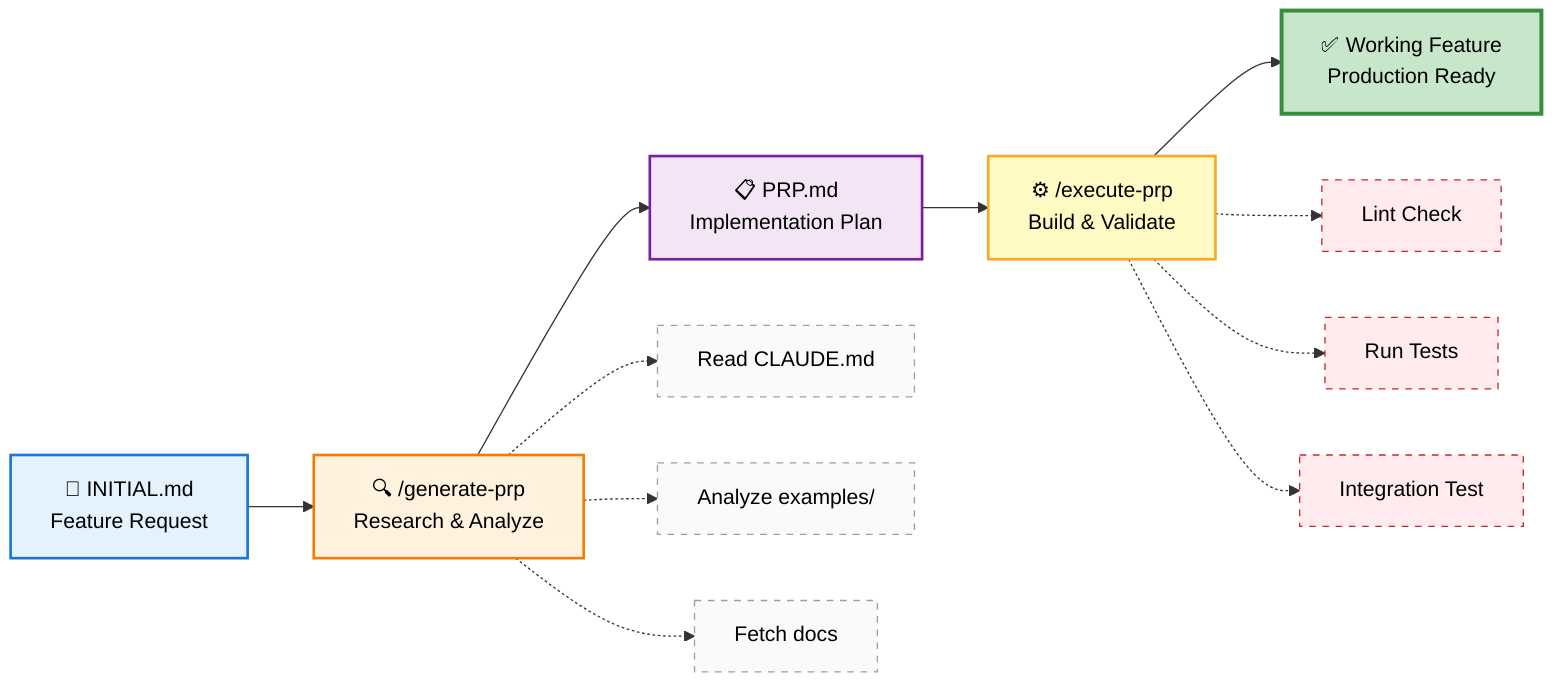 %% Context Engineering Workflow
%% Light theme optimized for presentations

graph LR
    A[📝 INITIAL.md<br/>Feature Request] --> B[🔍 /generate-prp<br/>Research & Analyze]
    B --> C[📋 PRP.md<br/>Implementation Plan]
    C --> D[⚙️ /execute-prp<br/>Build & Validate]
    D --> E[✅ Working Feature<br/>Production Ready]

    B -.-> F[Read CLAUDE.md]
    B -.-> G[Analyze examples/]
    B -.-> H[Fetch docs]

    D -.-> I[Lint Check]
    D -.-> J[Run Tests]
    D -.-> K[Integration Test]

    style A fill:#e3f2fd,stroke:#1976d2,stroke-width:2px,color:#000
    style B fill:#fff3e0,stroke:#f57c00,stroke-width:2px,color:#000
    style C fill:#f3e5f5,stroke:#7b1fa2,stroke-width:2px,color:#000
    style D fill:#fff9c4,stroke:#f9a825,stroke-width:2px,color:#000
    style E fill:#c8e6c9,stroke:#388e3c,stroke-width:3px,color:#000

    style F fill:#fafafa,stroke:#9e9e9e,stroke-dasharray: 5 5,color:#000
    style G fill:#fafafa,stroke:#9e9e9e,stroke-dasharray: 5 5,color:#000
    style H fill:#fafafa,stroke:#9e9e9e,stroke-dasharray: 5 5,color:#000

    style I fill:#ffebee,stroke:#c62828,stroke-dasharray: 5 5,color:#000
    style J fill:#ffebee,stroke:#c62828,stroke-dasharray: 5 5,color:#000
    style K fill:#ffebee,stroke:#c62828,stroke-dasharray: 5 5,color:#000